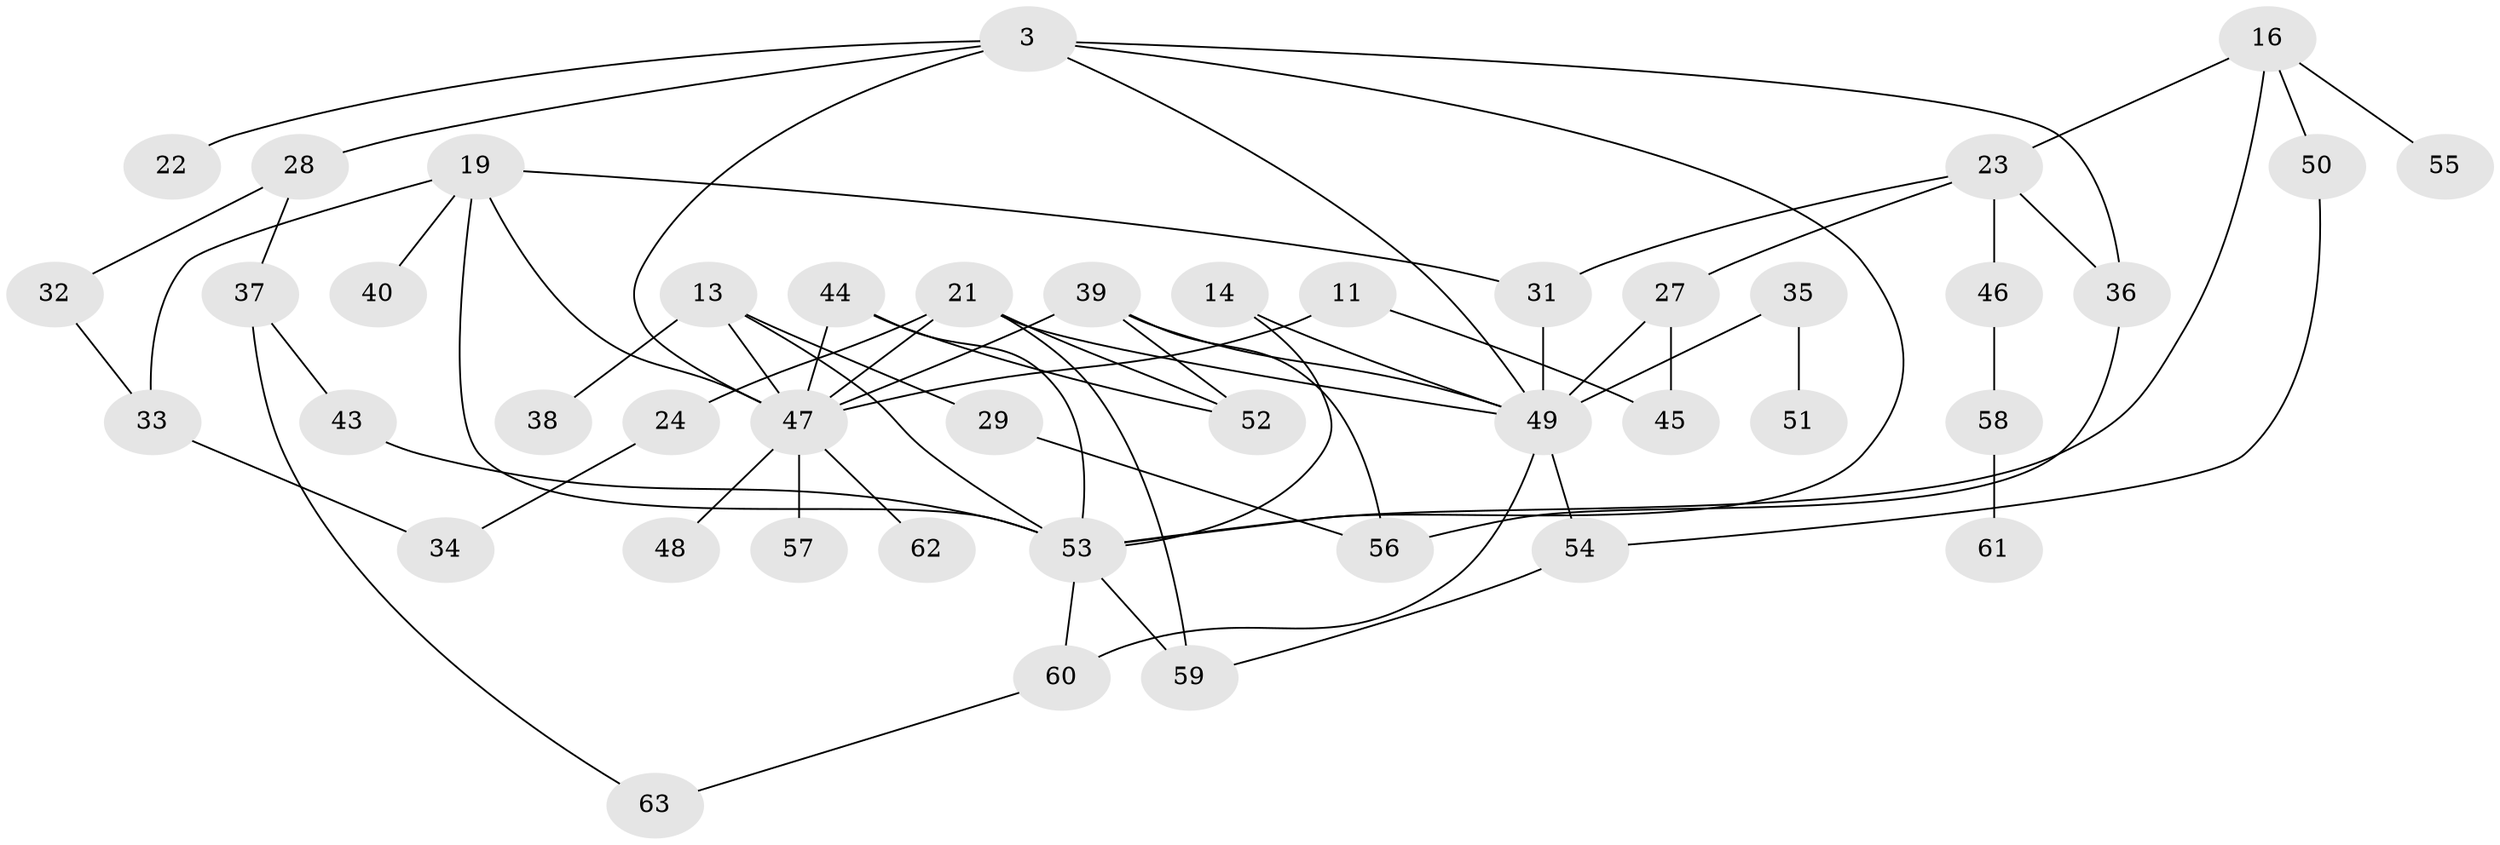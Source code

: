 // original degree distribution, {7: 0.047619047619047616, 4: 0.1111111111111111, 6: 0.047619047619047616, 3: 0.2857142857142857, 2: 0.30158730158730157, 5: 0.06349206349206349, 1: 0.14285714285714285}
// Generated by graph-tools (version 1.1) at 2025/45/03/04/25 21:45:39]
// undirected, 44 vertices, 66 edges
graph export_dot {
graph [start="1"]
  node [color=gray90,style=filled];
  3 [super="+1"];
  11;
  13 [super="+8+9"];
  14;
  16;
  19;
  21;
  22;
  23;
  24;
  27;
  28 [super="+10"];
  29;
  31;
  32;
  33;
  34;
  35 [super="+15"];
  36;
  37;
  38;
  39;
  40;
  43;
  44;
  45;
  46;
  47 [super="+41+6"];
  48;
  49 [super="+20+42"];
  50;
  51;
  52;
  53 [super="+26+7"];
  54;
  55;
  56;
  57;
  58;
  59;
  60 [super="+17"];
  61;
  62;
  63;
  3 -- 22;
  3 -- 36;
  3 -- 47 [weight=4];
  3 -- 53 [weight=3];
  3 -- 28;
  3 -- 49 [weight=2];
  11 -- 45;
  11 -- 47;
  13 -- 29;
  13 -- 38;
  13 -- 53;
  13 -- 47;
  14 -- 53;
  14 -- 49;
  16 -- 23;
  16 -- 50;
  16 -- 55;
  16 -- 53;
  19 -- 33;
  19 -- 40;
  19 -- 53;
  19 -- 31;
  19 -- 47;
  21 -- 24;
  21 -- 52;
  21 -- 59;
  21 -- 47;
  21 -- 49;
  23 -- 27;
  23 -- 31;
  23 -- 46;
  23 -- 36;
  24 -- 34;
  27 -- 45;
  27 -- 49;
  28 -- 32;
  28 -- 37;
  29 -- 56;
  31 -- 49;
  32 -- 33;
  33 -- 34;
  35 -- 49 [weight=4];
  35 -- 51;
  36 -- 56;
  37 -- 43;
  37 -- 63;
  39 -- 52;
  39 -- 56;
  39 -- 47;
  39 -- 49;
  43 -- 53;
  44 -- 52;
  44 -- 53;
  44 -- 47;
  46 -- 58;
  47 -- 48;
  47 -- 57;
  47 -- 62;
  49 -- 54;
  49 -- 60;
  50 -- 54;
  53 -- 59;
  53 -- 60;
  54 -- 59;
  58 -- 61;
  60 -- 63;
}
